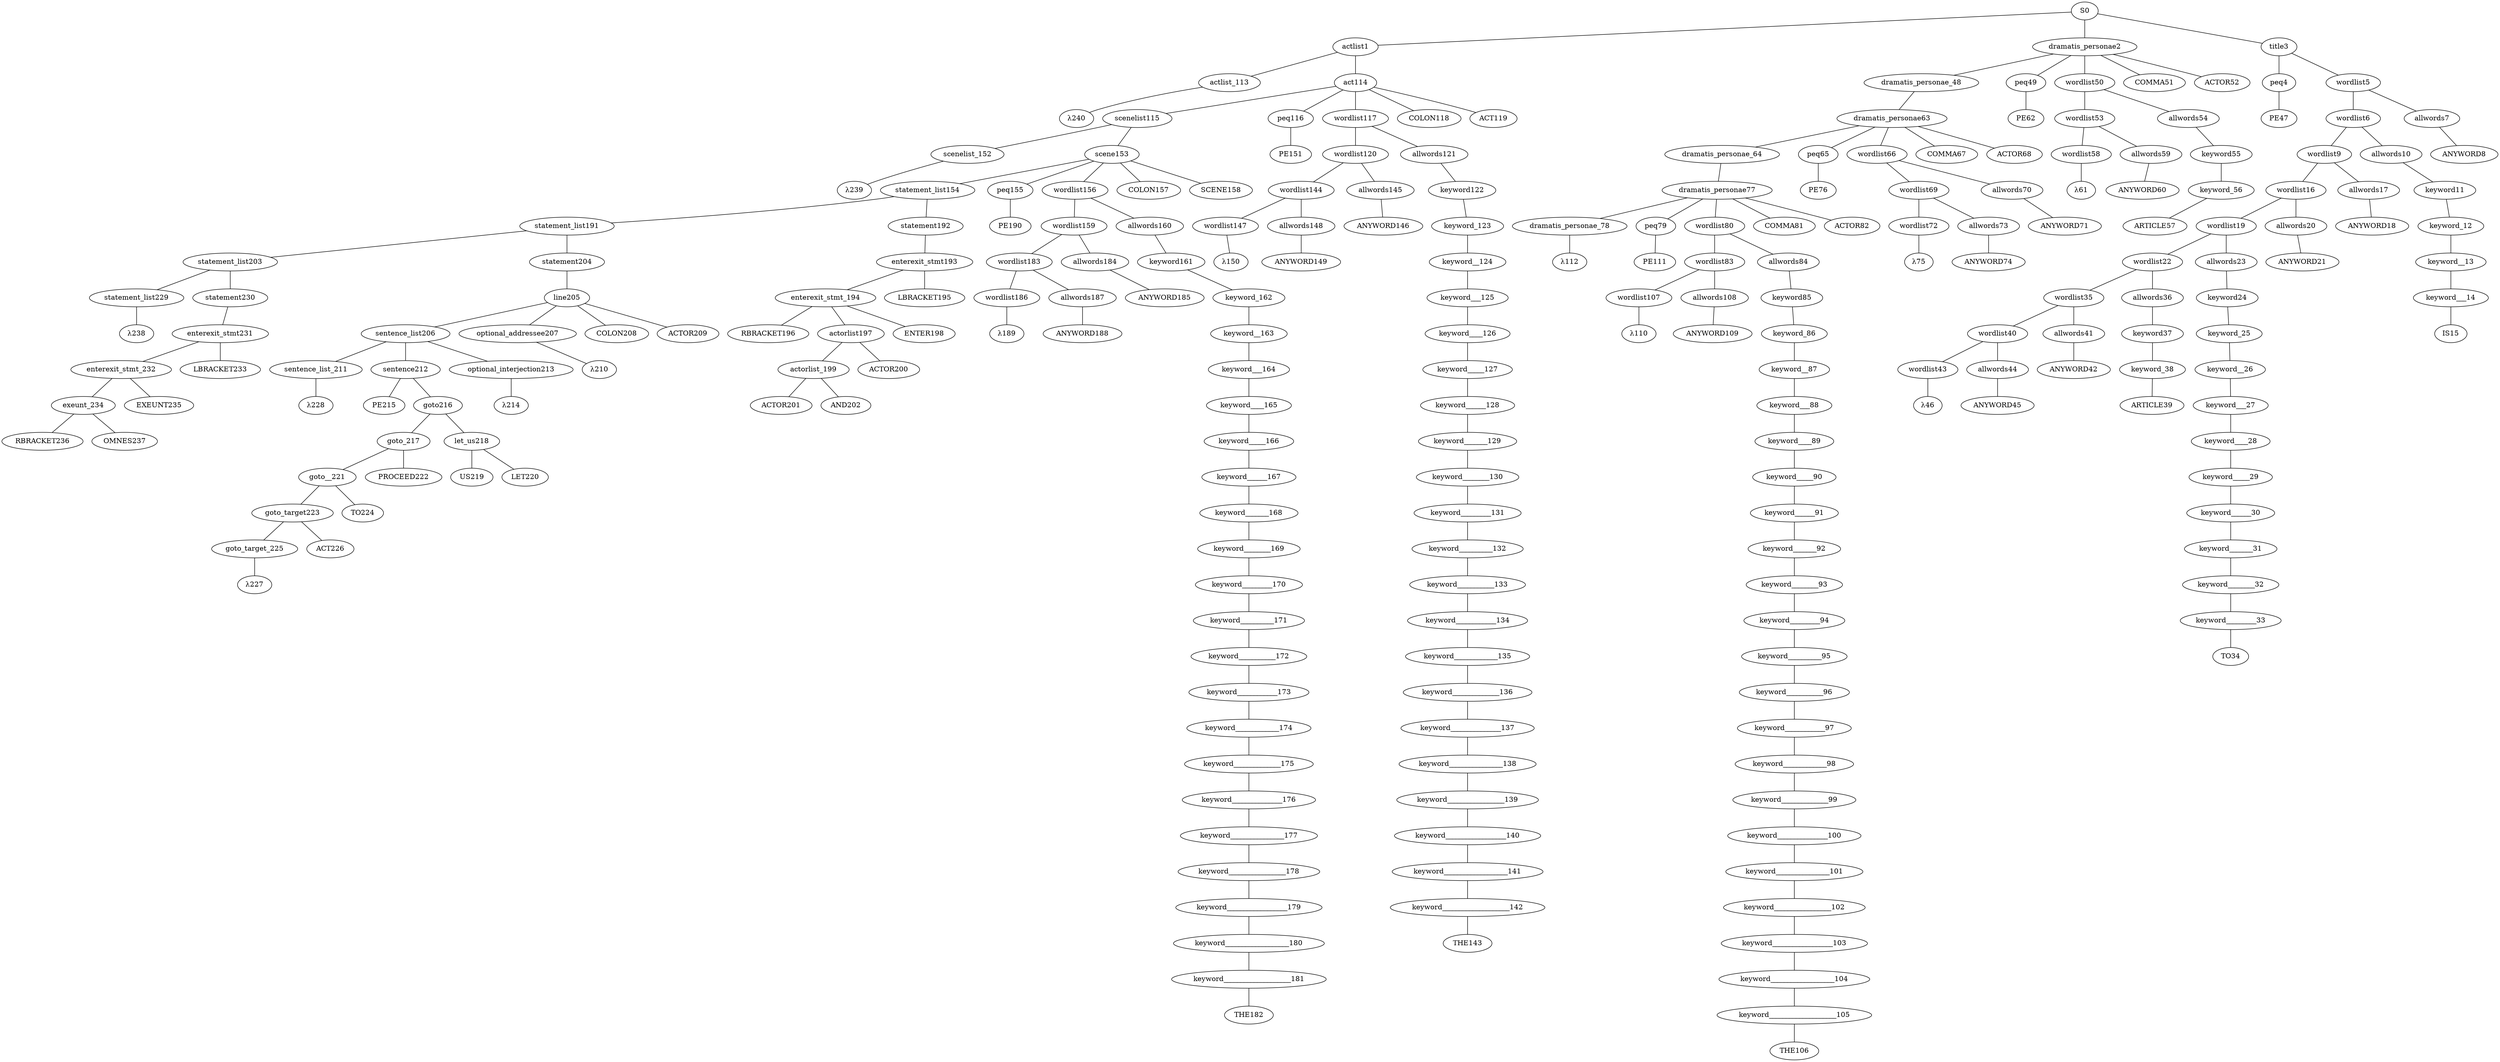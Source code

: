 strict graph {
	S0 -- actlist1
	S0 -- dramatis_personae2
	S0 -- title3

	title3 -- peq4
	title3 -- wordlist5

	wordlist5 -- wordlist6
	wordlist5 -- allwords7

	allwords7 -- ANYWORD8


	wordlist6 -- wordlist9
	wordlist6 -- allwords10

	allwords10 -- keyword11

	keyword11 -- keyword_12

	keyword_12 -- keyword__13

	keyword__13 -- keyword___14

	keyword___14 -- IS15


	wordlist9 -- wordlist16
	wordlist9 -- allwords17

	allwords17 -- ANYWORD18


	wordlist16 -- wordlist19
	wordlist16 -- allwords20

	allwords20 -- ANYWORD21


	wordlist19 -- wordlist22
	wordlist19 -- allwords23

	allwords23 -- keyword24

	keyword24 -- keyword_25

	keyword_25 -- keyword__26

	keyword__26 -- keyword___27

	keyword___27 -- keyword____28

	keyword____28 -- keyword_____29

	keyword_____29 -- keyword______30

	keyword______30 -- keyword_______31

	keyword_______31 -- keyword________32

	keyword________32 -- keyword_________33

	keyword_________33 -- TO34


	wordlist22 -- wordlist35
	wordlist22 -- allwords36

	allwords36 -- keyword37

	keyword37 -- keyword_38

	keyword_38 -- ARTICLE39


	wordlist35 -- wordlist40
	wordlist35 -- allwords41

	allwords41 -- ANYWORD42


	wordlist40 -- wordlist43
	wordlist40 -- allwords44

	allwords44 -- ANYWORD45


	wordlist43 -- λ46

	peq4 -- PE47


	dramatis_personae2 -- dramatis_personae_48
	dramatis_personae2 -- peq49
	dramatis_personae2 -- wordlist50
	dramatis_personae2 -- COMMA51
	dramatis_personae2 -- ACTOR52



	wordlist50 -- wordlist53
	wordlist50 -- allwords54

	allwords54 -- keyword55

	keyword55 -- keyword_56

	keyword_56 -- ARTICLE57


	wordlist53 -- wordlist58
	wordlist53 -- allwords59

	allwords59 -- ANYWORD60


	wordlist58 -- λ61

	peq49 -- PE62


	dramatis_personae_48 -- dramatis_personae63

	dramatis_personae63 -- dramatis_personae_64
	dramatis_personae63 -- peq65
	dramatis_personae63 -- wordlist66
	dramatis_personae63 -- COMMA67
	dramatis_personae63 -- ACTOR68



	wordlist66 -- wordlist69
	wordlist66 -- allwords70

	allwords70 -- ANYWORD71


	wordlist69 -- wordlist72
	wordlist69 -- allwords73

	allwords73 -- ANYWORD74


	wordlist72 -- λ75

	peq65 -- PE76


	dramatis_personae_64 -- dramatis_personae77

	dramatis_personae77 -- dramatis_personae_78
	dramatis_personae77 -- peq79
	dramatis_personae77 -- wordlist80
	dramatis_personae77 -- COMMA81
	dramatis_personae77 -- ACTOR82



	wordlist80 -- wordlist83
	wordlist80 -- allwords84

	allwords84 -- keyword85

	keyword85 -- keyword_86

	keyword_86 -- keyword__87

	keyword__87 -- keyword___88

	keyword___88 -- keyword____89

	keyword____89 -- keyword_____90

	keyword_____90 -- keyword______91

	keyword______91 -- keyword_______92

	keyword_______92 -- keyword________93

	keyword________93 -- keyword_________94

	keyword_________94 -- keyword__________95

	keyword__________95 -- keyword___________96

	keyword___________96 -- keyword____________97

	keyword____________97 -- keyword_____________98

	keyword_____________98 -- keyword______________99

	keyword______________99 -- keyword_______________100

	keyword_______________100 -- keyword________________101

	keyword________________101 -- keyword_________________102

	keyword_________________102 -- keyword__________________103

	keyword__________________103 -- keyword___________________104

	keyword___________________104 -- keyword____________________105

	keyword____________________105 -- THE106


	wordlist83 -- wordlist107
	wordlist83 -- allwords108

	allwords108 -- ANYWORD109


	wordlist107 -- λ110

	peq79 -- PE111


	dramatis_personae_78 -- λ112

	actlist1 -- actlist_113
	actlist1 -- act114

	act114 -- scenelist115
	act114 -- peq116
	act114 -- wordlist117
	act114 -- COLON118
	act114 -- ACT119



	wordlist117 -- wordlist120
	wordlist117 -- allwords121

	allwords121 -- keyword122

	keyword122 -- keyword_123

	keyword_123 -- keyword__124

	keyword__124 -- keyword___125

	keyword___125 -- keyword____126

	keyword____126 -- keyword_____127

	keyword_____127 -- keyword______128

	keyword______128 -- keyword_______129

	keyword_______129 -- keyword________130

	keyword________130 -- keyword_________131

	keyword_________131 -- keyword__________132

	keyword__________132 -- keyword___________133

	keyword___________133 -- keyword____________134

	keyword____________134 -- keyword_____________135

	keyword_____________135 -- keyword______________136

	keyword______________136 -- keyword_______________137

	keyword_______________137 -- keyword________________138

	keyword________________138 -- keyword_________________139

	keyword_________________139 -- keyword__________________140

	keyword__________________140 -- keyword___________________141

	keyword___________________141 -- keyword____________________142

	keyword____________________142 -- THE143


	wordlist120 -- wordlist144
	wordlist120 -- allwords145

	allwords145 -- ANYWORD146


	wordlist144 -- wordlist147
	wordlist144 -- allwords148

	allwords148 -- ANYWORD149


	wordlist147 -- λ150

	peq116 -- PE151


	scenelist115 -- scenelist_152
	scenelist115 -- scene153

	scene153 -- statement_list154
	scene153 -- peq155
	scene153 -- wordlist156
	scene153 -- COLON157
	scene153 -- SCENE158



	wordlist156 -- wordlist159
	wordlist156 -- allwords160

	allwords160 -- keyword161

	keyword161 -- keyword_162

	keyword_162 -- keyword__163

	keyword__163 -- keyword___164

	keyword___164 -- keyword____165

	keyword____165 -- keyword_____166

	keyword_____166 -- keyword______167

	keyword______167 -- keyword_______168

	keyword_______168 -- keyword________169

	keyword________169 -- keyword_________170

	keyword_________170 -- keyword__________171

	keyword__________171 -- keyword___________172

	keyword___________172 -- keyword____________173

	keyword____________173 -- keyword_____________174

	keyword_____________174 -- keyword______________175

	keyword______________175 -- keyword_______________176

	keyword_______________176 -- keyword________________177

	keyword________________177 -- keyword_________________178

	keyword_________________178 -- keyword__________________179

	keyword__________________179 -- keyword___________________180

	keyword___________________180 -- keyword____________________181

	keyword____________________181 -- THE182


	wordlist159 -- wordlist183
	wordlist159 -- allwords184

	allwords184 -- ANYWORD185


	wordlist183 -- wordlist186
	wordlist183 -- allwords187

	allwords187 -- ANYWORD188


	wordlist186 -- λ189

	peq155 -- PE190


	statement_list154 -- statement_list191
	statement_list154 -- statement192

	statement192 -- enterexit_stmt193

	enterexit_stmt193 -- enterexit_stmt_194
	enterexit_stmt193 -- LBRACKET195


	enterexit_stmt_194 -- RBRACKET196
	enterexit_stmt_194 -- actorlist197
	enterexit_stmt_194 -- ENTER198


	actorlist197 -- actorlist_199
	actorlist197 -- ACTOR200


	actorlist_199 -- ACTOR201
	actorlist_199 -- AND202




	statement_list191 -- statement_list203
	statement_list191 -- statement204

	statement204 -- line205

	line205 -- sentence_list206
	line205 -- optional_addressee207
	line205 -- COLON208
	line205 -- ACTOR209



	optional_addressee207 -- λ210

	sentence_list206 -- sentence_list_211
	sentence_list206 -- sentence212
	sentence_list206 -- optional_interjection213

	optional_interjection213 -- λ214

	sentence212 -- PE215
	sentence212 -- goto216

	goto216 -- goto_217
	goto216 -- let_us218

	let_us218 -- US219
	let_us218 -- LET220



	goto_217 -- goto__221
	goto_217 -- PROCEED222


	goto__221 -- goto_target223
	goto__221 -- TO224


	goto_target223 -- goto_target_225
	goto_target223 -- ACT226


	goto_target_225 -- λ227


	sentence_list_211 -- λ228

	statement_list203 -- statement_list229
	statement_list203 -- statement230

	statement230 -- enterexit_stmt231

	enterexit_stmt231 -- enterexit_stmt_232
	enterexit_stmt231 -- LBRACKET233


	enterexit_stmt_232 -- exeunt_234
	enterexit_stmt_232 -- EXEUNT235


	exeunt_234 -- RBRACKET236
	exeunt_234 -- OMNES237



	statement_list229 -- λ238

	scenelist_152 -- λ239

	actlist_113 -- λ240


}
